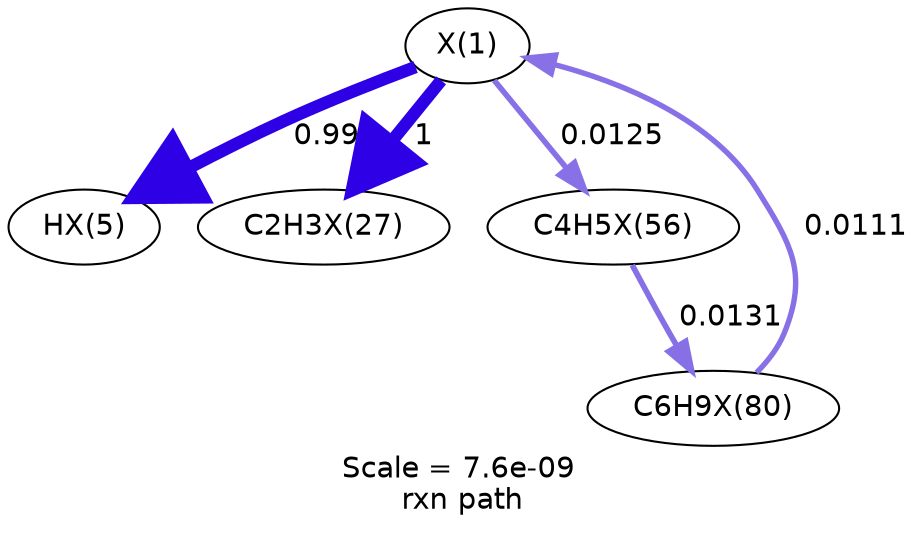 digraph reaction_paths {
center=1;
s41 -> s42[fontname="Helvetica", style="setlinewidth(6)", arrowsize=3, color="0.7, 1.49, 0.9"
, label=" 0.995"];
s41 -> s43[fontname="Helvetica", style="setlinewidth(6)", arrowsize=3, color="0.7, 1.5, 0.9"
, label=" 1"];
s41 -> s54[fontname="Helvetica", style="setlinewidth(2.69)", arrowsize=1.34, color="0.7, 0.512, 0.9"
, label=" 0.0125"];
s60 -> s41[fontname="Helvetica", style="setlinewidth(2.6)", arrowsize=1.3, color="0.7, 0.511, 0.9"
, label=" 0.0111"];
s54 -> s60[fontname="Helvetica", style="setlinewidth(2.73)", arrowsize=1.36, color="0.7, 0.513, 0.9"
, label=" 0.0131"];
s41 [ fontname="Helvetica", label="X(1)"];
s42 [ fontname="Helvetica", label="HX(5)"];
s43 [ fontname="Helvetica", label="C2H3X(27)"];
s54 [ fontname="Helvetica", label="C4H5X(56)"];
s60 [ fontname="Helvetica", label="C6H9X(80)"];
 label = "Scale = 7.6e-09\l rxn path";
 fontname = "Helvetica";
}
